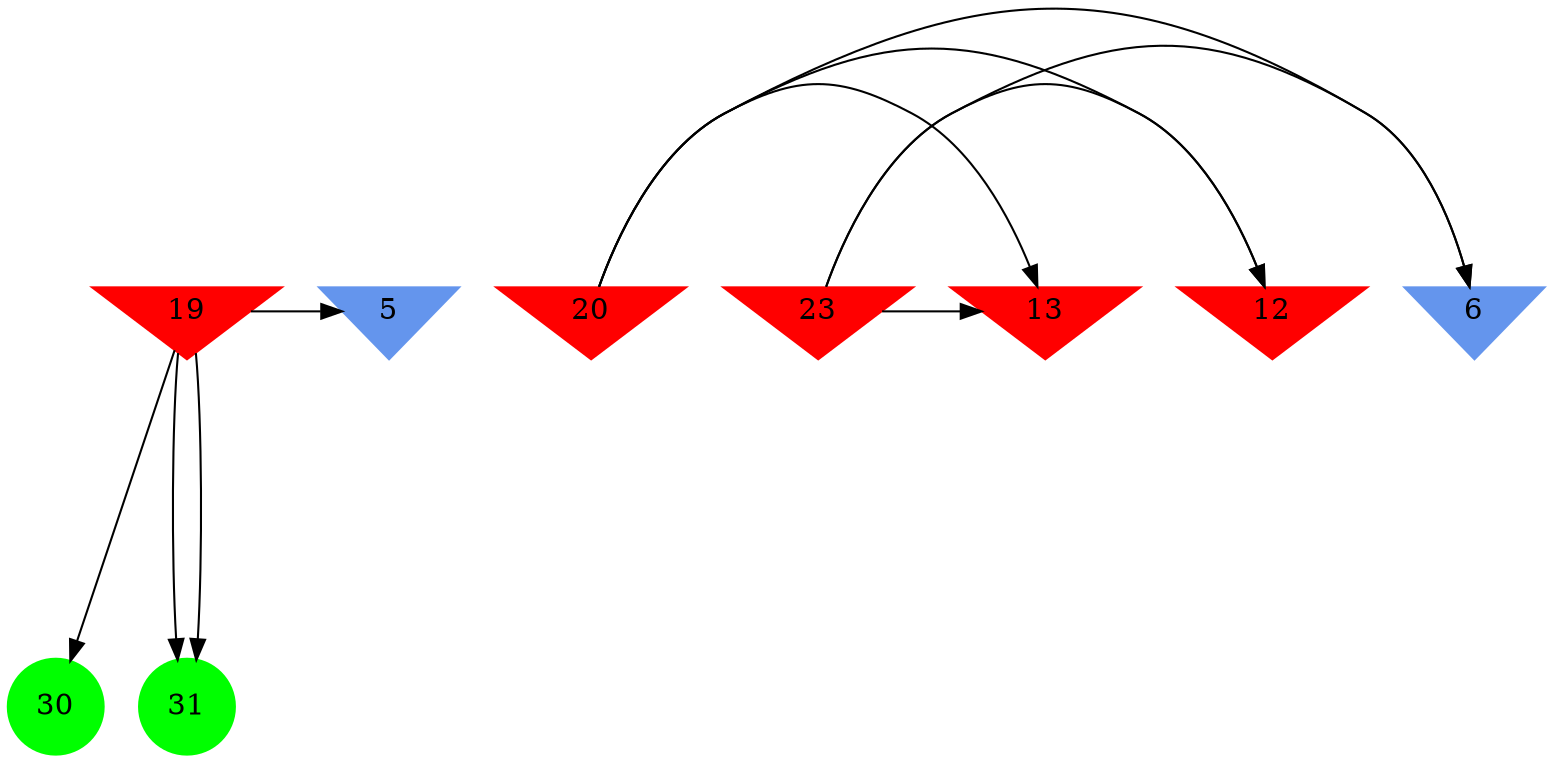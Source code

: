 digraph brain {
	ranksep=2.0;
	5 [shape=invtriangle,style=filled,color=cornflowerblue];
	6 [shape=invtriangle,style=filled,color=cornflowerblue];
	12 [shape=invtriangle,style=filled,color=red];
	13 [shape=invtriangle,style=filled,color=red];
	19 [shape=invtriangle,style=filled,color=red];
	20 [shape=invtriangle,style=filled,color=red];
	23 [shape=invtriangle,style=filled,color=red];
	30 [shape=circle,style=filled,color=green];
	31 [shape=circle,style=filled,color=green];
	19	->	30;
	19	->	5;
	19	->	31;
	19	->	31;
	20	->	13;
	20	->	12;
	20	->	6;
	23	->	13;
	23	->	12;
	23	->	6;
	{ rank=same; 5; 6; 12; 13; 19; 20; 23; }
	{ rank=same; }
	{ rank=same; 30; 31; }
}
